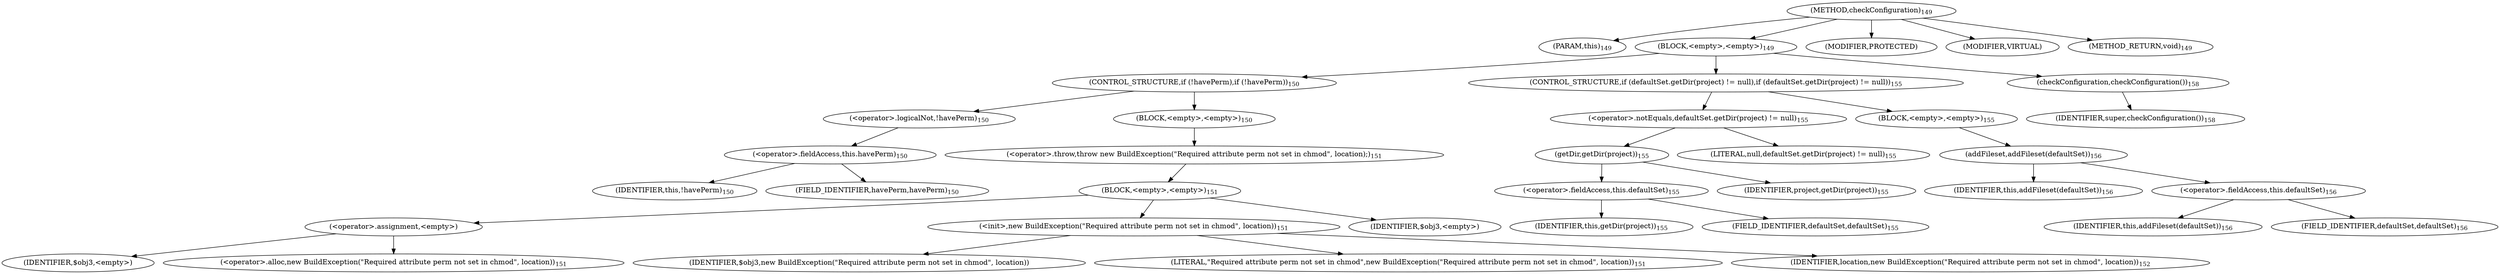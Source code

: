 digraph "checkConfiguration" {  
"179" [label = <(METHOD,checkConfiguration)<SUB>149</SUB>> ]
"10" [label = <(PARAM,this)<SUB>149</SUB>> ]
"180" [label = <(BLOCK,&lt;empty&gt;,&lt;empty&gt;)<SUB>149</SUB>> ]
"181" [label = <(CONTROL_STRUCTURE,if (!havePerm),if (!havePerm))<SUB>150</SUB>> ]
"182" [label = <(&lt;operator&gt;.logicalNot,!havePerm)<SUB>150</SUB>> ]
"183" [label = <(&lt;operator&gt;.fieldAccess,this.havePerm)<SUB>150</SUB>> ]
"184" [label = <(IDENTIFIER,this,!havePerm)<SUB>150</SUB>> ]
"185" [label = <(FIELD_IDENTIFIER,havePerm,havePerm)<SUB>150</SUB>> ]
"186" [label = <(BLOCK,&lt;empty&gt;,&lt;empty&gt;)<SUB>150</SUB>> ]
"187" [label = <(&lt;operator&gt;.throw,throw new BuildException(&quot;Required attribute perm not set in chmod&quot;, location);)<SUB>151</SUB>> ]
"188" [label = <(BLOCK,&lt;empty&gt;,&lt;empty&gt;)<SUB>151</SUB>> ]
"189" [label = <(&lt;operator&gt;.assignment,&lt;empty&gt;)> ]
"190" [label = <(IDENTIFIER,$obj3,&lt;empty&gt;)> ]
"191" [label = <(&lt;operator&gt;.alloc,new BuildException(&quot;Required attribute perm not set in chmod&quot;, location))<SUB>151</SUB>> ]
"192" [label = <(&lt;init&gt;,new BuildException(&quot;Required attribute perm not set in chmod&quot;, location))<SUB>151</SUB>> ]
"193" [label = <(IDENTIFIER,$obj3,new BuildException(&quot;Required attribute perm not set in chmod&quot;, location))> ]
"194" [label = <(LITERAL,&quot;Required attribute perm not set in chmod&quot;,new BuildException(&quot;Required attribute perm not set in chmod&quot;, location))<SUB>151</SUB>> ]
"195" [label = <(IDENTIFIER,location,new BuildException(&quot;Required attribute perm not set in chmod&quot;, location))<SUB>152</SUB>> ]
"196" [label = <(IDENTIFIER,$obj3,&lt;empty&gt;)> ]
"197" [label = <(CONTROL_STRUCTURE,if (defaultSet.getDir(project) != null),if (defaultSet.getDir(project) != null))<SUB>155</SUB>> ]
"198" [label = <(&lt;operator&gt;.notEquals,defaultSet.getDir(project) != null)<SUB>155</SUB>> ]
"199" [label = <(getDir,getDir(project))<SUB>155</SUB>> ]
"200" [label = <(&lt;operator&gt;.fieldAccess,this.defaultSet)<SUB>155</SUB>> ]
"201" [label = <(IDENTIFIER,this,getDir(project))<SUB>155</SUB>> ]
"202" [label = <(FIELD_IDENTIFIER,defaultSet,defaultSet)<SUB>155</SUB>> ]
"203" [label = <(IDENTIFIER,project,getDir(project))<SUB>155</SUB>> ]
"204" [label = <(LITERAL,null,defaultSet.getDir(project) != null)<SUB>155</SUB>> ]
"205" [label = <(BLOCK,&lt;empty&gt;,&lt;empty&gt;)<SUB>155</SUB>> ]
"206" [label = <(addFileset,addFileset(defaultSet))<SUB>156</SUB>> ]
"9" [label = <(IDENTIFIER,this,addFileset(defaultSet))<SUB>156</SUB>> ]
"207" [label = <(&lt;operator&gt;.fieldAccess,this.defaultSet)<SUB>156</SUB>> ]
"208" [label = <(IDENTIFIER,this,addFileset(defaultSet))<SUB>156</SUB>> ]
"209" [label = <(FIELD_IDENTIFIER,defaultSet,defaultSet)<SUB>156</SUB>> ]
"210" [label = <(checkConfiguration,checkConfiguration())<SUB>158</SUB>> ]
"211" [label = <(IDENTIFIER,super,checkConfiguration())<SUB>158</SUB>> ]
"212" [label = <(MODIFIER,PROTECTED)> ]
"213" [label = <(MODIFIER,VIRTUAL)> ]
"214" [label = <(METHOD_RETURN,void)<SUB>149</SUB>> ]
  "179" -> "10" 
  "179" -> "180" 
  "179" -> "212" 
  "179" -> "213" 
  "179" -> "214" 
  "180" -> "181" 
  "180" -> "197" 
  "180" -> "210" 
  "181" -> "182" 
  "181" -> "186" 
  "182" -> "183" 
  "183" -> "184" 
  "183" -> "185" 
  "186" -> "187" 
  "187" -> "188" 
  "188" -> "189" 
  "188" -> "192" 
  "188" -> "196" 
  "189" -> "190" 
  "189" -> "191" 
  "192" -> "193" 
  "192" -> "194" 
  "192" -> "195" 
  "197" -> "198" 
  "197" -> "205" 
  "198" -> "199" 
  "198" -> "204" 
  "199" -> "200" 
  "199" -> "203" 
  "200" -> "201" 
  "200" -> "202" 
  "205" -> "206" 
  "206" -> "9" 
  "206" -> "207" 
  "207" -> "208" 
  "207" -> "209" 
  "210" -> "211" 
}
